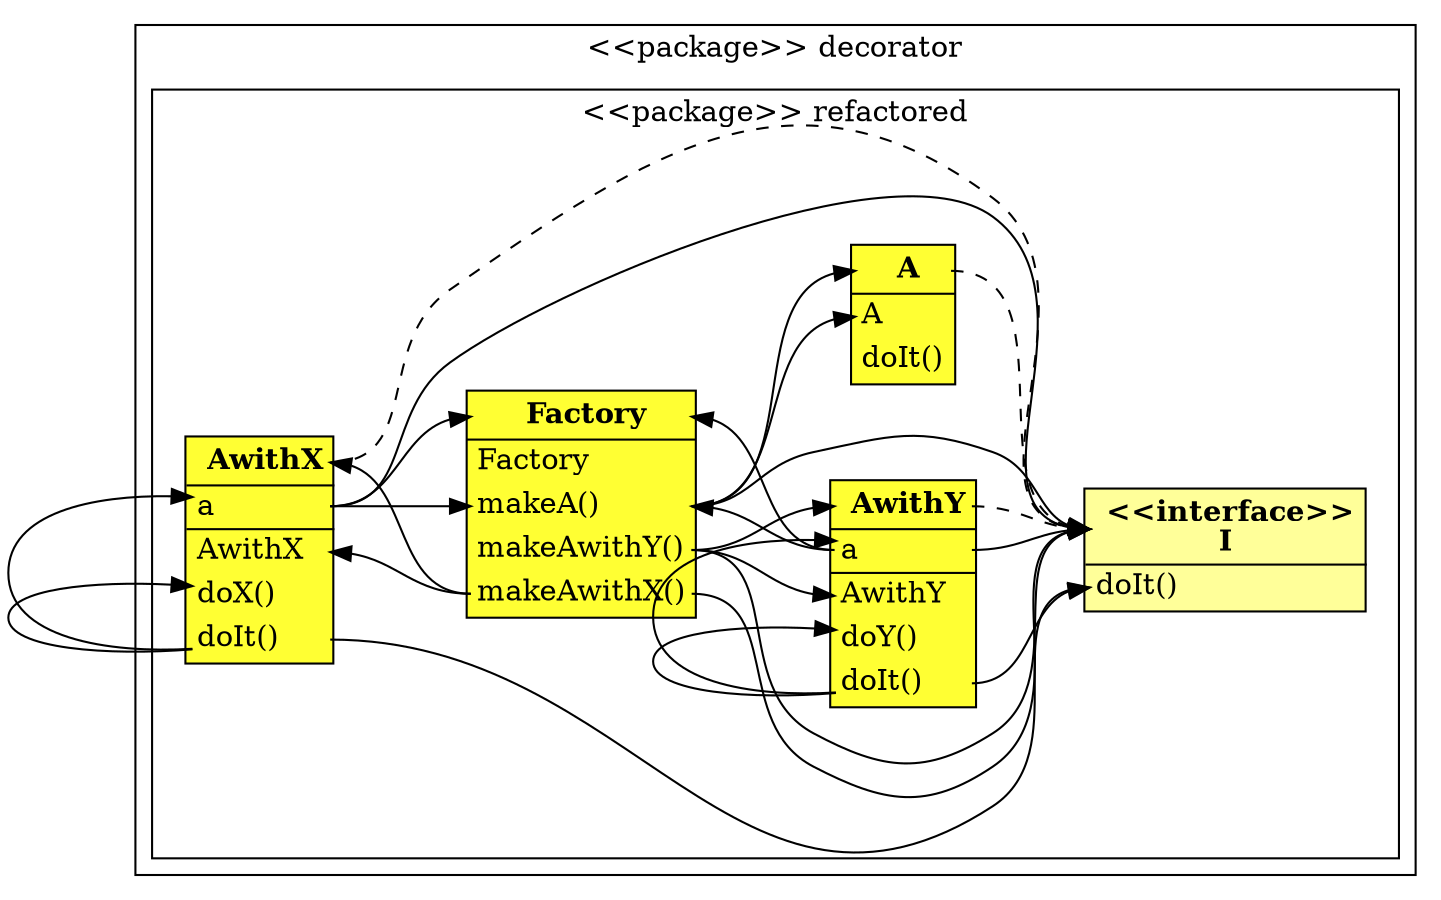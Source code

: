 digraph G {
rankdir=LR;
ranksep=equally;
compound=true;
subgraph cluster0 {
label= <<FONT COLOR="black">&lt;&lt;package&gt;&gt; decorator</FONT>>
subgraph cluster1 {
label= <<FONT COLOR="black">&lt;&lt;package&gt;&gt; refactored</FONT>>
9 [ label = <<TABLE BGCOLOR="#FFFF99"> <TR> <TD PORT="9" BORDER="0"> <FONT COLOR="black"><B>&lt;&lt;interface&gt;&gt;<BR/>I</B></FONT></TD></TR>
<HR/><TR><TD PORT="10" ALIGN="LEFT" BORDER="0"><FONT COLOR="black">doIt()</FONT></TD></TR>
</TABLE>>, shape = "none" ];
16 [ label = <<TABLE BGCOLOR="#FFFF33"> <TR> <TD PORT="16" BORDER="0"> <FONT COLOR="black"><B>AwithX</B></FONT></TD></TR>
<HR/><TR><TD PORT="4" ALIGN="LEFT" BORDER="0"><FONT COLOR="black">a</FONT></TD></TR>
<HR/><TR><TD PORT="18" ALIGN="LEFT" BORDER="0"><FONT COLOR="black">AwithX</FONT></TD></TR>
<TR><TD PORT="17" ALIGN="LEFT" BORDER="0"><FONT COLOR="black">doX()</FONT></TD></TR>
<TR><TD PORT="11" ALIGN="LEFT" BORDER="0"><FONT COLOR="black">doIt()</FONT></TD></TR>
</TABLE>>, shape = "none" ];
19 [ label = <<TABLE BGCOLOR="#FFFF33"> <TR> <TD PORT="19" BORDER="0"> <FONT COLOR="black"><B>AwithY</B></FONT></TD></TR>
<HR/><TR><TD PORT="3" ALIGN="LEFT" BORDER="0"><FONT COLOR="black">a</FONT></TD></TR>
<HR/><TR><TD PORT="21" ALIGN="LEFT" BORDER="0"><FONT COLOR="black">AwithY</FONT></TD></TR>
<TR><TD PORT="20" ALIGN="LEFT" BORDER="0"><FONT COLOR="black">doY()</FONT></TD></TR>
<TR><TD PORT="12" ALIGN="LEFT" BORDER="0"><FONT COLOR="black">doIt()</FONT></TD></TR>
</TABLE>>, shape = "none" ];
13 [ label = <<TABLE BGCOLOR="#FFFF33"> <TR> <TD PORT="13" BORDER="0"> <FONT COLOR="black"><B>A</B></FONT></TD></TR>
<HR/><TR><TD PORT="15" ALIGN="LEFT" BORDER="0"><FONT COLOR="black">A</FONT></TD></TR>
<TR><TD PORT="14" ALIGN="LEFT" BORDER="0"><FONT COLOR="black">doIt()</FONT></TD></TR>
</TABLE>>, shape = "none" ];
2 [ label = <<TABLE BGCOLOR="#FFFF33"> <TR> <TD PORT="2" BORDER="0"> <FONT COLOR="black"><B>Factory</B></FONT></TD></TR>
<HR/><TR><TD PORT="8" ALIGN="LEFT" BORDER="0"><FONT COLOR="black">Factory</FONT></TD></TR>
<TR><TD PORT="5" ALIGN="LEFT" BORDER="0"><FONT COLOR="black">makeA()</FONT></TD></TR>
<TR><TD PORT="7" ALIGN="LEFT" BORDER="0"><FONT COLOR="black">makeAwithY()</FONT></TD></TR>
<TR><TD PORT="6" ALIGN="LEFT" BORDER="0"><FONT COLOR="black">makeAwithX()</FONT></TD></TR>
</TABLE>>, shape = "none" ];
}
}
16:11 -> 9:10 [style = solid, color = black, penwidth = 1, arrowhead = normal ];
16:11 -> 16:17 [style = solid, color = black, penwidth = 1, arrowhead = normal ];
16:11 -> 16:4 [style = solid, color = black, penwidth = 1, arrowhead = normal ];
16:4 -> 9:9 [style = solid, color = black, penwidth = 1, arrowhead = normal ];
16:4 -> 2:2 [style = solid, color = black, penwidth = 1, arrowhead = normal ];
16:4 -> 2:5 [style = solid, color = black, penwidth = 1, arrowhead = normal ];
16:16 -> 9:9 [style = dashed, color = black, penwidth = 1, arrowhead = empty ];
//16:16 -> 9:9 [style = solid, color = black, penwidth = 1, arrowhead = normal ];
19:12 -> 9:10 [style = solid, color = black, penwidth = 1, arrowhead = normal ];
19:12 -> 19:20 [style = solid, color = black, penwidth = 1, arrowhead = normal ];
19:12 -> 19:3 [style = solid, color = black, penwidth = 1, arrowhead = normal ];
19:3 -> 9:9 [style = solid, color = black, penwidth = 1, arrowhead = normal ];
19:3 -> 2:2 [style = solid, color = black, penwidth = 1, arrowhead = normal ];
19:3 -> 2:5 [style = solid, color = black, penwidth = 1, arrowhead = normal ];
19:19 -> 9:9 [style = dashed, color = black, penwidth = 1, arrowhead = empty ];
//19:19 -> 9:9 [style = solid, color = black, penwidth = 1, arrowhead = normal ];
13:13 -> 9:9 [style = dashed, color = black, penwidth = 1, arrowhead = empty ];
//13:13 -> 9:9 [style = solid, color = black, penwidth = 1, arrowhead = normal ];
2:6 -> 9:9 [style = solid, color = black, penwidth = 1, arrowhead = normal ];
2:6 -> 16:18 [style = solid, color = black, penwidth = 1, arrowhead = normal ];
2:6 -> 16:16 [style = solid, color = black, penwidth = 1, arrowhead = normal ];
2:7 -> 19:21 [style = solid, color = black, penwidth = 1, arrowhead = normal ];
2:7 -> 9:9 [style = solid, color = black, penwidth = 1, arrowhead = normal ];
2:7 -> 19:19 [style = solid, color = black, penwidth = 1, arrowhead = normal ];
2:5 -> 13:15 [style = solid, color = black, penwidth = 1, arrowhead = normal ];
2:5 -> 9:9 [style = solid, color = black, penwidth = 1, arrowhead = normal ];
2:5 -> 13:13 [style = solid, color = black, penwidth = 1, arrowhead = normal ];
}
